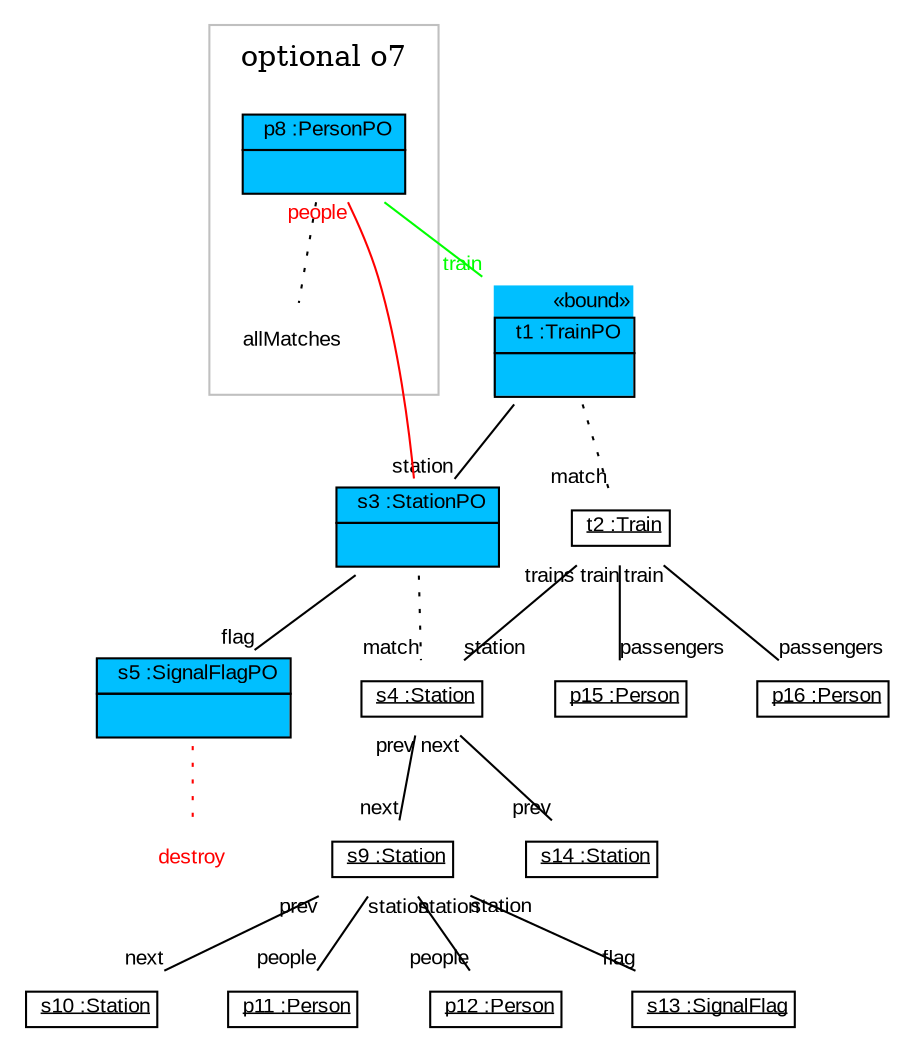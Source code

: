 graph ObjectDiagram {
   node [shape = none, fontsize = 10, fontname = "Arial"];
   edge [fontsize = 10, fontname = "Arial"];

t1 [label=<<table border='0' cellborder='1' cellspacing='0' color='black' bgcolor='deepskyblue'> <tr> <td border='0' align='right'><font color='black'>&#171;bound&#187;</font></td></tr> <tr> <td align='center'> <font color='black'> t1 :TrainPO </font></td></tr> <tr> <td align='left'> <table border='0' cellborder='0' cellspacing='0' color='black'> <tr> <td>  </td></tr></table></td></tr></table>>];
s3 [label=<<table border='0' cellborder='1' cellspacing='0' color='black' bgcolor='deepskyblue'>  <tr> <td align='center'> <font color='black'> s3 :StationPO </font></td></tr> <tr> <td align='left'> <table border='0' cellborder='0' cellspacing='0' color='black'> <tr> <td>  </td></tr></table></td></tr></table>>];
s5 [label=<<table border='0' cellborder='1' cellspacing='0' color='black' bgcolor='deepskyblue'>  <tr> <td align='center'> <font color='black'> s5 :SignalFlagPO </font></td></tr> <tr> <td align='left'> <table border='0' cellborder='0' cellspacing='0' color='black'> <tr> <td>  </td></tr></table></td></tr></table>>];
d6 [label="destroy" fontcolor="red"]
subgraph cluster_o7 
{
   label=<<table border='0' cellborder='0'><tr><td>optional o7</td></tr></table>>;
   color=grey;

p8 [label=<<table border='0' cellborder='1' cellspacing='0' color='black' bgcolor='deepskyblue'>  <tr> <td align='center'> <font color='black'> p8 :PersonPO </font></td></tr> <tr> <td align='left'> <table border='0' cellborder='0' cellspacing='0' color='black'> <tr> <td>  </td></tr></table></td></tr></table>>];
allMatches_p8 [label=allMatches];
}

t2 [label=<<table border='0' cellborder='1' cellspacing='0'> <tr> <td href="../../SDMLib/src/org/sdmlib/examples/patternrewriteops/Train.java"> <u>t2 :Train</u></td></tr></table>>];
s4 [label=<<table border='0' cellborder='1' cellspacing='0'> <tr> <td href="../../SDMLib/src/org/sdmlib/examples/patternrewriteops/Station.java"> <u>s4 :Station</u></td></tr></table>>];
s9 [label=<<table border='0' cellborder='1' cellspacing='0'> <tr> <td href="../../SDMLib/src/org/sdmlib/examples/patternrewriteops/Station.java"> <u>s9 :Station</u></td></tr></table>>];
s10 [label=<<table border='0' cellborder='1' cellspacing='0'> <tr> <td href="../../SDMLib/src/org/sdmlib/examples/patternrewriteops/Station.java"> <u>s10 :Station</u></td></tr></table>>];
p11 [label=<<table border='0' cellborder='1' cellspacing='0'> <tr> <td href="../../SDMLib/src/org/sdmlib/examples/patternrewriteops/Person.java"> <u>p11 :Person</u></td></tr></table>>];
p12 [label=<<table border='0' cellborder='1' cellspacing='0'> <tr> <td href="../../SDMLib/src/org/sdmlib/examples/patternrewriteops/Person.java"> <u>p12 :Person</u></td></tr></table>>];
s13 [label=<<table border='0' cellborder='1' cellspacing='0'> <tr> <td href="../../SDMLib/src/org/sdmlib/examples/patternrewriteops/SignalFlag.java"> <u>s13 :SignalFlag</u></td></tr></table>>];
s14 [label=<<table border='0' cellborder='1' cellspacing='0'> <tr> <td href="../../SDMLib/src/org/sdmlib/examples/patternrewriteops/Station.java"> <u>s14 :Station</u></td></tr></table>>];
p15 [label=<<table border='0' cellborder='1' cellspacing='0'> <tr> <td href="../../SDMLib/src/org/sdmlib/examples/patternrewriteops/Person.java"> <u>p15 :Person</u></td></tr></table>>];
p16 [label=<<table border='0' cellborder='1' cellspacing='0'> <tr> <td href="../../SDMLib/src/org/sdmlib/examples/patternrewriteops/Person.java"> <u>p16 :Person</u></td></tr></table>>];

t1 -- t2 [headlabel = "match" style="dotted" color="black" fontcolor="black"];
s3 -- s4 [headlabel = "match" style="dotted" color="black" fontcolor="black"];
s5 -- d6 [style="dotted" color="red" fontcolor="red"];
p8 -- allMatches_p8 [style="dotted"];
t1 -- s3 [headlabel = "station" taillabel = "" color="black" fontcolor="black"];
s3 -- s5 [headlabel = "flag" taillabel = "" color="black" fontcolor="black"];
s3 -- p8 [headlabel = "people" taillabel = "" color="red" fontcolor="red"];
p8 -- t1 [headlabel = "train" taillabel = "" color="green" fontcolor="green"];
t2 -- s4 [headlabel = "station" taillabel = "trains"];
t2 -- p15 [headlabel = "passengers" taillabel = "train"];
t2 -- p16 [headlabel = "passengers" taillabel = "train"];
s4 -- s9 [headlabel = "next" taillabel = "prev"];
s4 -- s14 [headlabel = "prev" taillabel = "next"];
s9 -- s10 [headlabel = "next" taillabel = "prev"];
s9 -- p11 [headlabel = "people" taillabel = "station"];
s9 -- p12 [headlabel = "people" taillabel = "station"];
s9 -- s13 [headlabel = "flag" taillabel = "station"];
}
